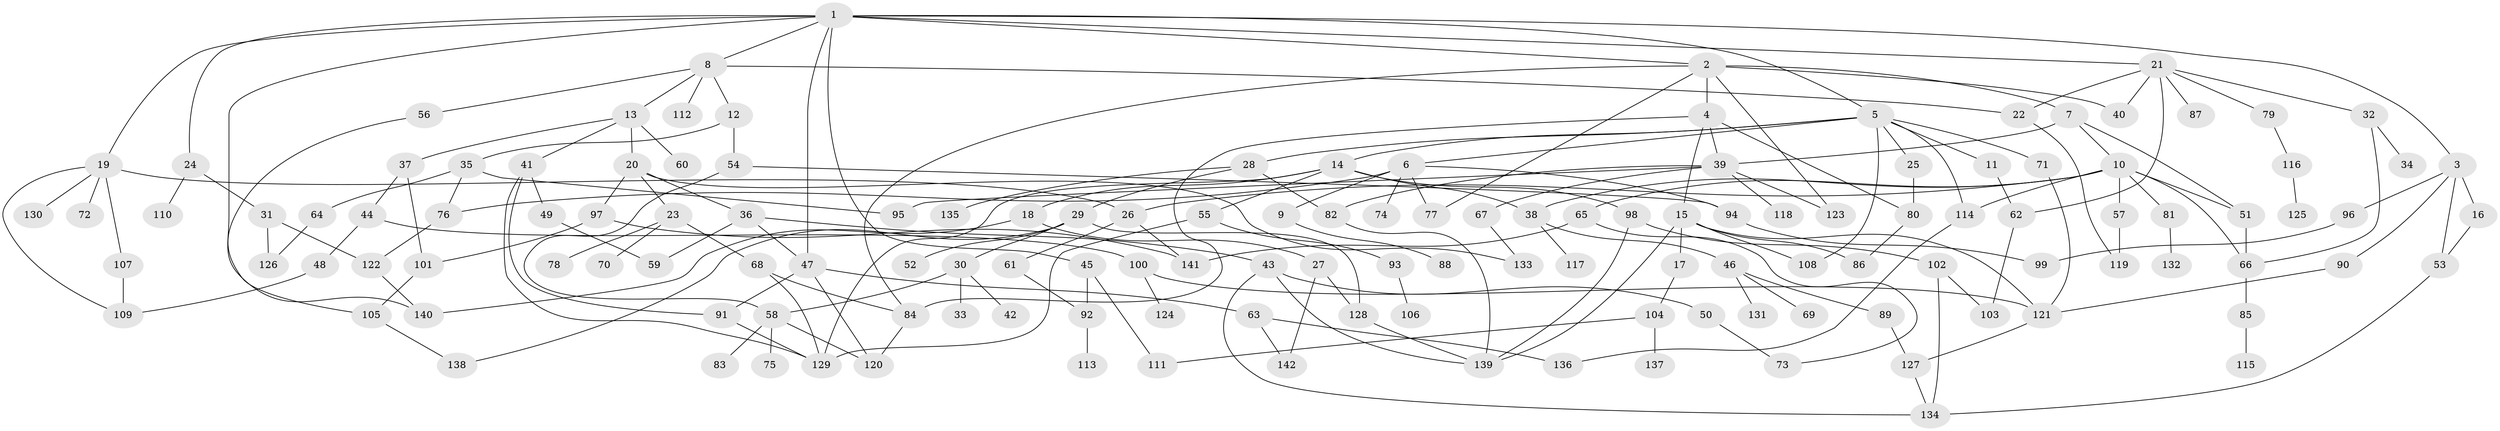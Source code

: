 // coarse degree distribution, {10: 0.010101010101010102, 7: 0.030303030303030304, 5: 0.0707070707070707, 9: 0.010101010101010102, 4: 0.10101010101010101, 2: 0.2727272727272727, 8: 0.020202020202020204, 3: 0.24242424242424243, 12: 0.010101010101010102, 6: 0.020202020202020204, 1: 0.20202020202020202, 11: 0.010101010101010102}
// Generated by graph-tools (version 1.1) at 2025/16/03/04/25 18:16:55]
// undirected, 142 vertices, 205 edges
graph export_dot {
graph [start="1"]
  node [color=gray90,style=filled];
  1;
  2;
  3;
  4;
  5;
  6;
  7;
  8;
  9;
  10;
  11;
  12;
  13;
  14;
  15;
  16;
  17;
  18;
  19;
  20;
  21;
  22;
  23;
  24;
  25;
  26;
  27;
  28;
  29;
  30;
  31;
  32;
  33;
  34;
  35;
  36;
  37;
  38;
  39;
  40;
  41;
  42;
  43;
  44;
  45;
  46;
  47;
  48;
  49;
  50;
  51;
  52;
  53;
  54;
  55;
  56;
  57;
  58;
  59;
  60;
  61;
  62;
  63;
  64;
  65;
  66;
  67;
  68;
  69;
  70;
  71;
  72;
  73;
  74;
  75;
  76;
  77;
  78;
  79;
  80;
  81;
  82;
  83;
  84;
  85;
  86;
  87;
  88;
  89;
  90;
  91;
  92;
  93;
  94;
  95;
  96;
  97;
  98;
  99;
  100;
  101;
  102;
  103;
  104;
  105;
  106;
  107;
  108;
  109;
  110;
  111;
  112;
  113;
  114;
  115;
  116;
  117;
  118;
  119;
  120;
  121;
  122;
  123;
  124;
  125;
  126;
  127;
  128;
  129;
  130;
  131;
  132;
  133;
  134;
  135;
  136;
  137;
  138;
  139;
  140;
  141;
  142;
  1 -- 2;
  1 -- 3;
  1 -- 5;
  1 -- 8;
  1 -- 19;
  1 -- 21;
  1 -- 24;
  1 -- 45;
  1 -- 140;
  1 -- 47;
  2 -- 4;
  2 -- 7;
  2 -- 40;
  2 -- 77;
  2 -- 123;
  2 -- 84;
  3 -- 16;
  3 -- 53;
  3 -- 90;
  3 -- 96;
  4 -- 15;
  4 -- 80;
  4 -- 84;
  4 -- 39;
  5 -- 6;
  5 -- 11;
  5 -- 14;
  5 -- 25;
  5 -- 28;
  5 -- 71;
  5 -- 108;
  5 -- 114;
  6 -- 9;
  6 -- 74;
  6 -- 76;
  6 -- 77;
  6 -- 94;
  7 -- 10;
  7 -- 39;
  7 -- 51;
  8 -- 12;
  8 -- 13;
  8 -- 56;
  8 -- 112;
  8 -- 22;
  9 -- 88;
  10 -- 26;
  10 -- 57;
  10 -- 65;
  10 -- 66;
  10 -- 81;
  10 -- 38;
  10 -- 51;
  10 -- 114;
  11 -- 62;
  12 -- 35;
  12 -- 54;
  13 -- 20;
  13 -- 37;
  13 -- 41;
  13 -- 60;
  14 -- 18;
  14 -- 38;
  14 -- 55;
  14 -- 98;
  14 -- 129;
  15 -- 17;
  15 -- 86;
  15 -- 121;
  15 -- 139;
  15 -- 108;
  16 -- 53;
  17 -- 104;
  18 -- 27;
  18 -- 140;
  19 -- 72;
  19 -- 107;
  19 -- 130;
  19 -- 109;
  19 -- 26;
  20 -- 23;
  20 -- 36;
  20 -- 97;
  20 -- 133;
  21 -- 22;
  21 -- 32;
  21 -- 79;
  21 -- 87;
  21 -- 62;
  21 -- 40;
  22 -- 119;
  23 -- 68;
  23 -- 70;
  23 -- 78;
  24 -- 31;
  24 -- 110;
  25 -- 80;
  26 -- 61;
  26 -- 141;
  27 -- 128;
  27 -- 142;
  28 -- 29;
  28 -- 82;
  28 -- 135;
  29 -- 30;
  29 -- 52;
  29 -- 138;
  29 -- 128;
  30 -- 33;
  30 -- 42;
  30 -- 58;
  31 -- 122;
  31 -- 126;
  32 -- 34;
  32 -- 66;
  35 -- 64;
  35 -- 76;
  35 -- 95;
  36 -- 43;
  36 -- 47;
  36 -- 59;
  37 -- 44;
  37 -- 101;
  38 -- 46;
  38 -- 117;
  39 -- 67;
  39 -- 118;
  39 -- 123;
  39 -- 82;
  39 -- 95;
  41 -- 49;
  41 -- 129;
  41 -- 91;
  43 -- 50;
  43 -- 134;
  43 -- 139;
  44 -- 48;
  44 -- 100;
  45 -- 92;
  45 -- 111;
  46 -- 69;
  46 -- 89;
  46 -- 131;
  47 -- 63;
  47 -- 91;
  47 -- 120;
  48 -- 109;
  49 -- 59;
  50 -- 73;
  51 -- 66;
  53 -- 134;
  54 -- 94;
  54 -- 58;
  55 -- 93;
  55 -- 129;
  56 -- 105;
  57 -- 119;
  58 -- 75;
  58 -- 83;
  58 -- 120;
  61 -- 92;
  62 -- 103;
  63 -- 136;
  63 -- 142;
  64 -- 126;
  65 -- 141;
  65 -- 73;
  66 -- 85;
  67 -- 133;
  68 -- 129;
  68 -- 84;
  71 -- 121;
  76 -- 122;
  79 -- 116;
  80 -- 86;
  81 -- 132;
  82 -- 139;
  84 -- 120;
  85 -- 115;
  89 -- 127;
  90 -- 121;
  91 -- 129;
  92 -- 113;
  93 -- 106;
  94 -- 99;
  96 -- 99;
  97 -- 101;
  97 -- 141;
  98 -- 102;
  98 -- 139;
  100 -- 124;
  100 -- 121;
  101 -- 105;
  102 -- 103;
  102 -- 134;
  104 -- 111;
  104 -- 137;
  105 -- 138;
  107 -- 109;
  114 -- 136;
  116 -- 125;
  121 -- 127;
  122 -- 140;
  127 -- 134;
  128 -- 139;
}
